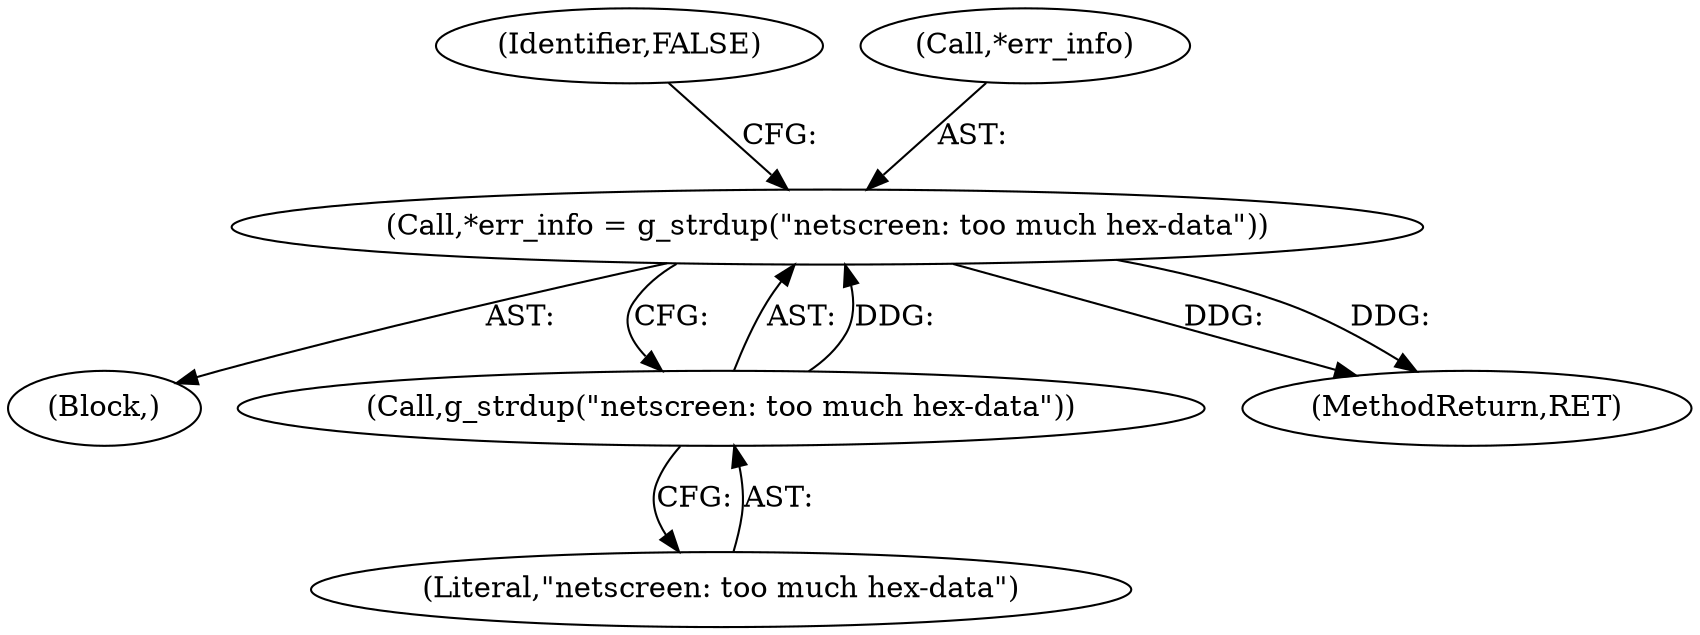 digraph "0_wireshark_11edc83b98a61e890d7bb01855389d40e984ea82@API" {
"1000325" [label="(Call,*err_info = g_strdup(\"netscreen: too much hex-data\"))"];
"1000328" [label="(Call,g_strdup(\"netscreen: too much hex-data\"))"];
"1000329" [label="(Literal,\"netscreen: too much hex-data\")"];
"1000320" [label="(Block,)"];
"1000406" [label="(MethodReturn,RET)"];
"1000331" [label="(Identifier,FALSE)"];
"1000328" [label="(Call,g_strdup(\"netscreen: too much hex-data\"))"];
"1000326" [label="(Call,*err_info)"];
"1000325" [label="(Call,*err_info = g_strdup(\"netscreen: too much hex-data\"))"];
"1000325" -> "1000320"  [label="AST: "];
"1000325" -> "1000328"  [label="CFG: "];
"1000326" -> "1000325"  [label="AST: "];
"1000328" -> "1000325"  [label="AST: "];
"1000331" -> "1000325"  [label="CFG: "];
"1000325" -> "1000406"  [label="DDG: "];
"1000325" -> "1000406"  [label="DDG: "];
"1000328" -> "1000325"  [label="DDG: "];
"1000328" -> "1000329"  [label="CFG: "];
"1000329" -> "1000328"  [label="AST: "];
}
